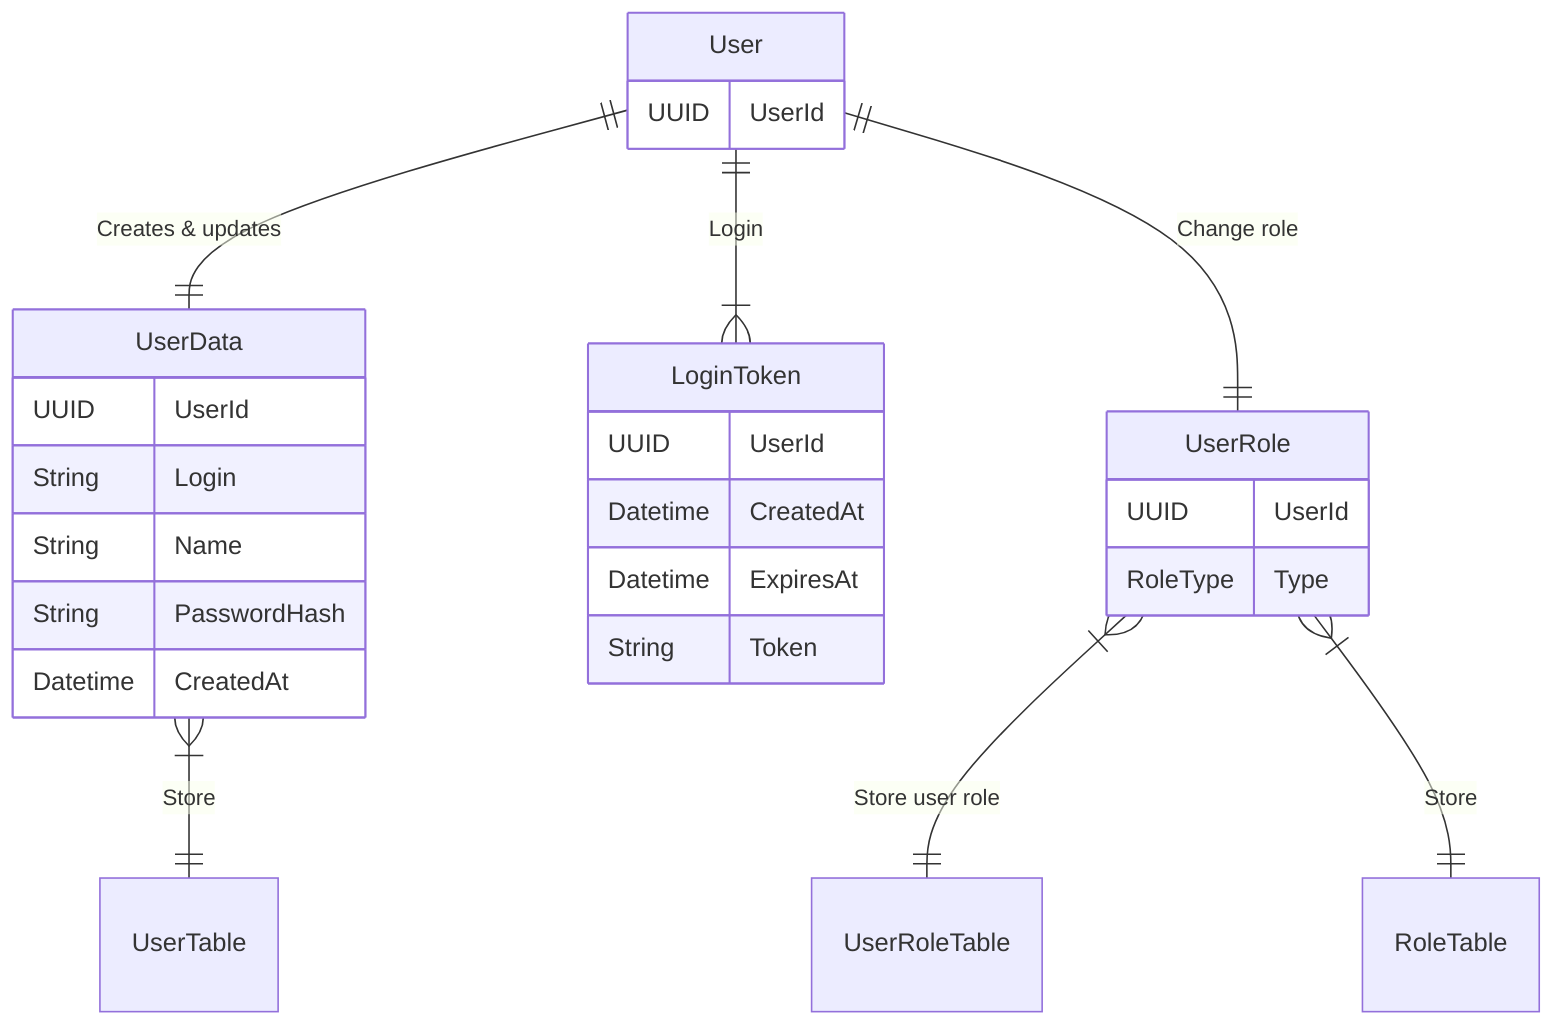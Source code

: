 erDiagram
    User ||--|| UserData : "Creates & updates"
    User ||--|{ LoginToken : "Login"
    User ||--|| UserRole : "Change role"

    UserData }|--|| UserTable : "Store"

    UserRole }|--|| UserRoleTable : "Store user role"
    UserRole }|--|| RoleTable : "Store"

    User {
        UUID UserId
    }
    UserData {
        UUID UserId
        String Login
        String Name
        String PasswordHash
        Datetime CreatedAt
    }
    LoginToken {
        UUID UserId
        Datetime CreatedAt
        Datetime ExpiresAt
        String Token
    }
    UserRole {
        UUID UserId
        RoleType Type
    }